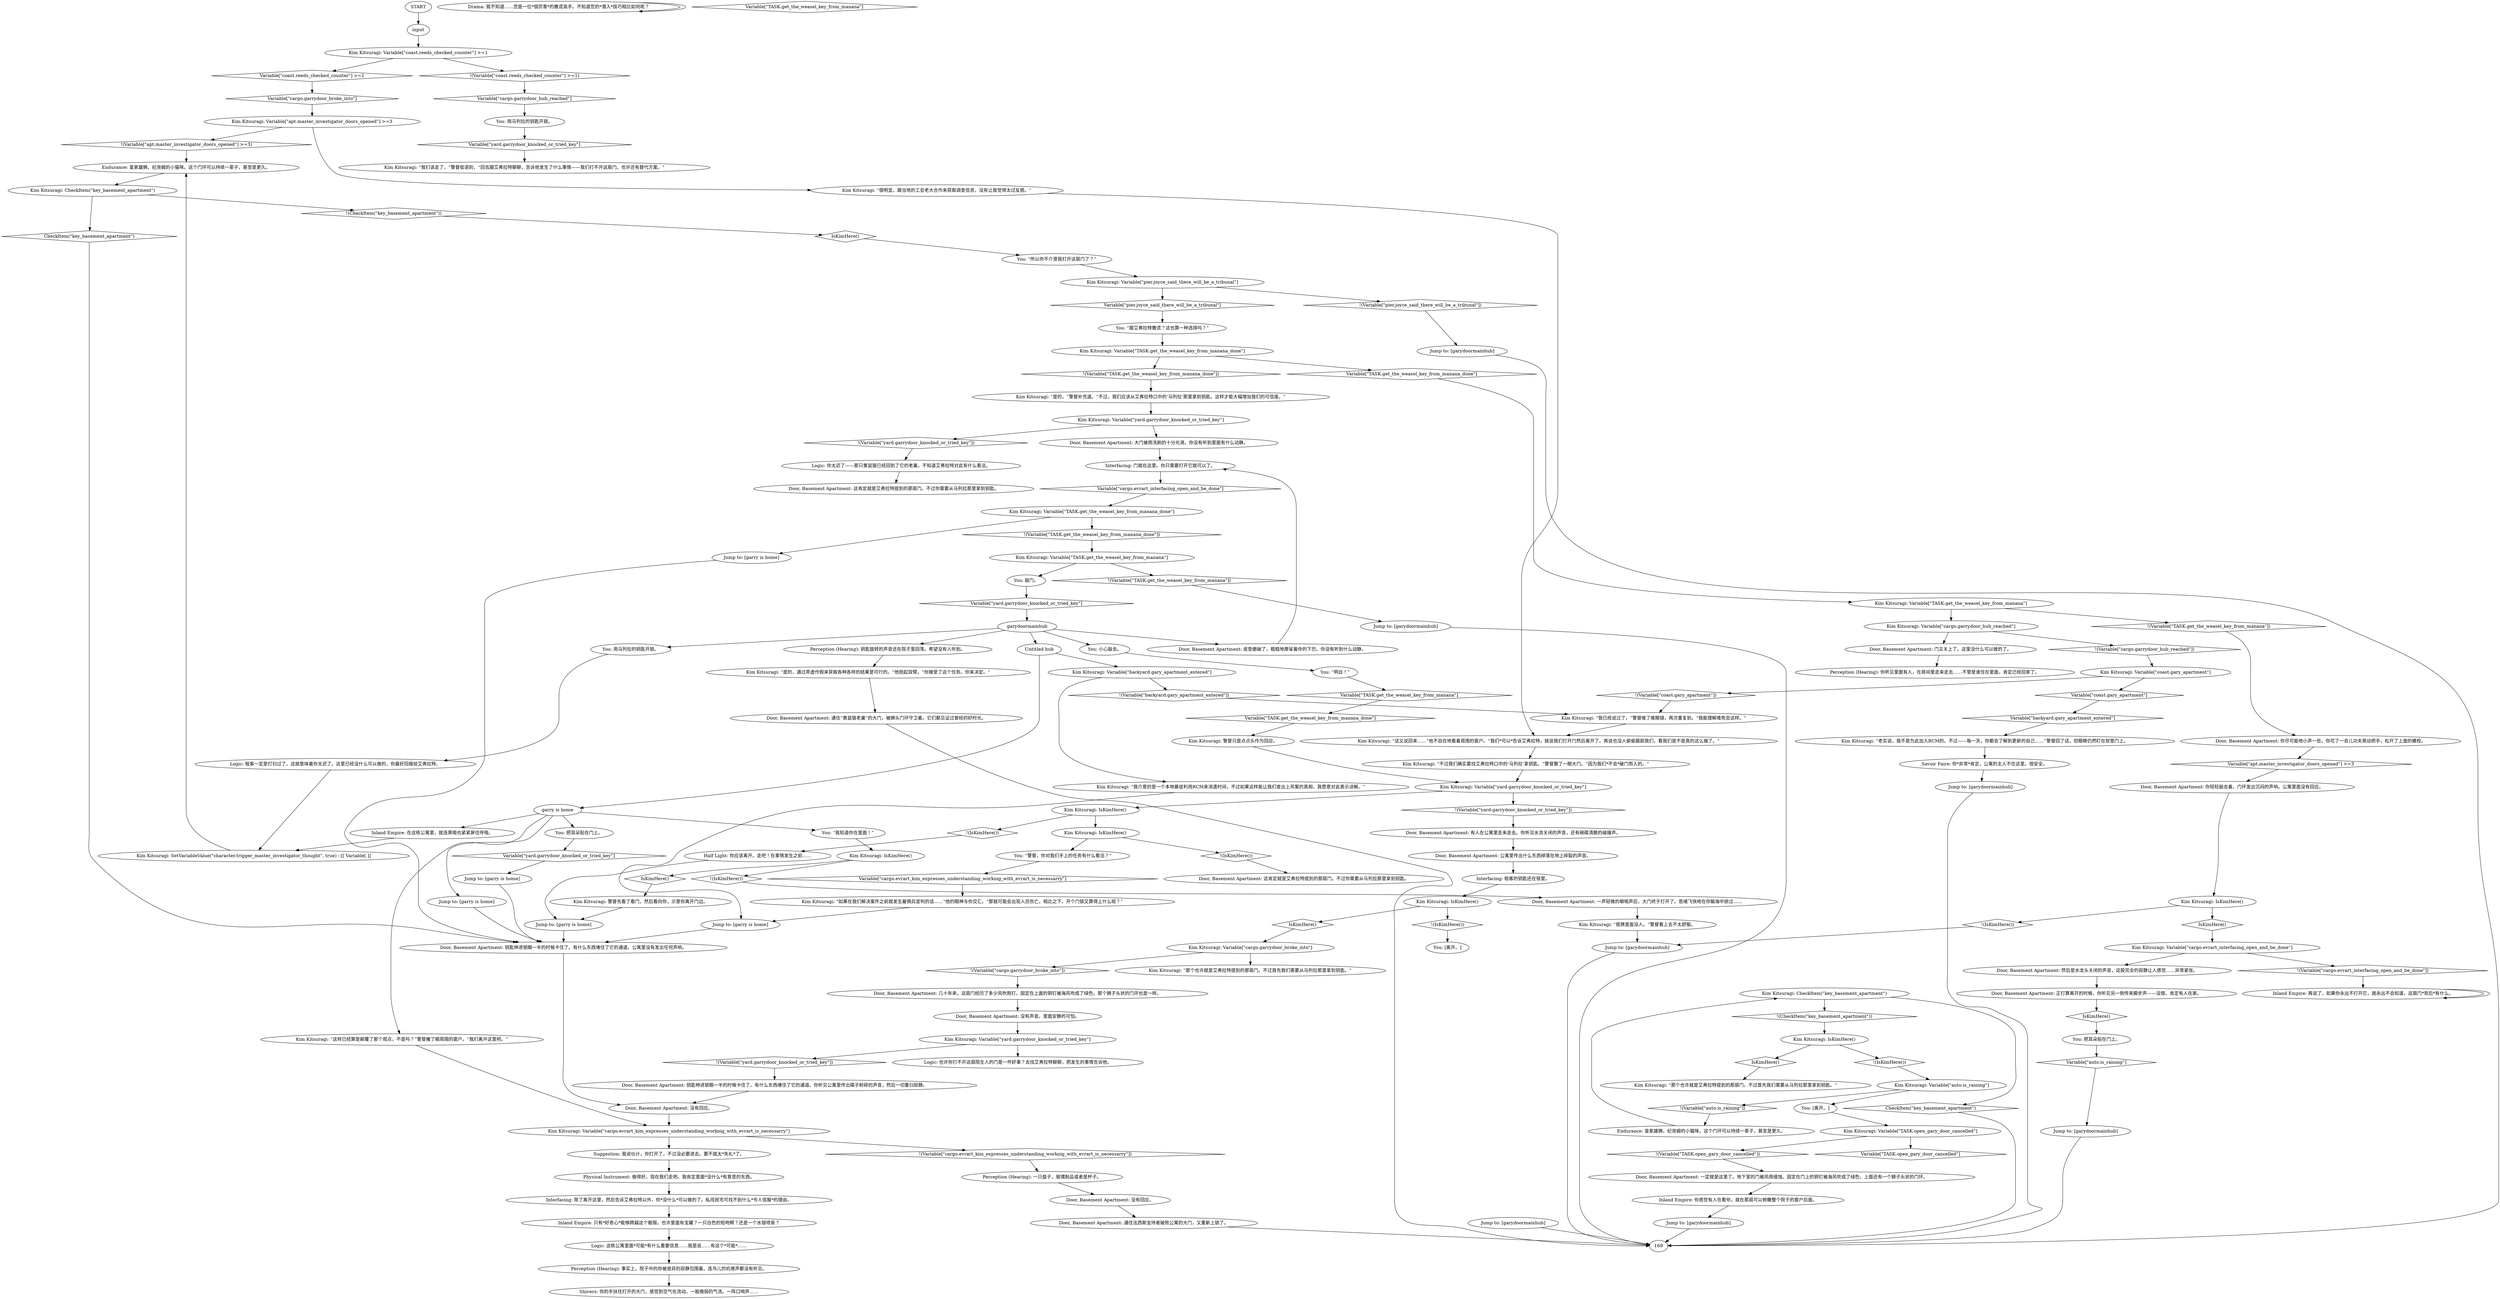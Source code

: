 # GARYS APARTMENT / DOOR
# You can open this door when you get the key from Manana.
# ==================================================
digraph G {
	  0 [label="START"];
	  1 [label="input"];
	  2 [label="Kim Kitsuragi: Variable[\"coast.reeds_checked_counter\"] >=1"];
	  3 [label="Variable[\"coast.reeds_checked_counter\"] >=1", shape=diamond];
	  4 [label="!(Variable[\"coast.reeds_checked_counter\"] >=1)", shape=diamond];
	  5 [label="Door, Basement Apartment: 有人在公寓里走来走去。你听见水流关闭的声音，还有碗碟清脆的碰撞声。"];
	  6 [label="Kim Kitsuragi: Variable[\"TASK.open_gary_door_cancelled\"]"];
	  7 [label="Variable[\"TASK.open_gary_door_cancelled\"]", shape=diamond];
	  8 [label="!(Variable[\"TASK.open_gary_door_cancelled\"])", shape=diamond];
	  9 [label="Jump to: [garydoormainhub]"];
	  10 [label="Logic: 这栋公寓里面*可能*有什么重要信息……我是说……有这个*可能*……"];
	  11 [label="Kim Kitsuragi: CheckItem(\"key_basement_apartment\")"];
	  12 [label="CheckItem(\"key_basement_apartment\")", shape=diamond];
	  13 [label="!(CheckItem(\"key_basement_apartment\"))", shape=diamond];
	  14 [label="Kim Kitsuragi: Variable[\"coast.gary_apartment\"]"];
	  15 [label="Variable[\"coast.gary_apartment\"]", shape=diamond];
	  16 [label="!(Variable[\"coast.gary_apartment\"])", shape=diamond];
	  17 [label="Physical Instrument: 做得好。现在我们走吧。我肯定里面*没什么*有意思的东西。"];
	  18 [label="Kim Kitsuragi: “是的，”警督补充道。“不过，我们应该从艾弗拉特口中的‘马列拉’那里拿到钥匙。这样才能大幅增加我们的可信度。”"];
	  19 [label="You: 把耳朵贴在门上。"];
	  20 [label="You: 用马列拉的钥匙开锁。"];
	  21 [label="Kim Kitsuragi: IsKimHere()"];
	  22 [label="IsKimHere()", shape=diamond];
	  23 [label="!(IsKimHere())", shape=diamond];
	  24 [label="Inland Empire: 只有*好奇心*能够跨越这个极限。也许里面有宝藏？一只白色的短吻鳄？还是一个水银喷泉？"];
	  25 [label="Kim Kitsuragi: 警督只是点点头作为回应。"];
	  26 [label="Kim Kitsuragi: Variable[\"TASK.get_the_weasel_key_from_manana_done\"]"];
	  27 [label="Variable[\"TASK.get_the_weasel_key_from_manana_done\"]", shape=diamond];
	  28 [label="!(Variable[\"TASK.get_the_weasel_key_from_manana_done\"])", shape=diamond];
	  29 [label="Door, Basement Apartment: 几十年来，这扇门经历了多少风吹雨打。固定在上面的铜钉被海风吹成了绿色，那个狮子头状的门环也是一样。"];
	  30 [label="Door, Basement Apartment: 钥匙伸进锁眼一半的时候卡住了。有什么东西堵住了它的通道。你听见公寓里传出碟子粉碎的声音，然后一切重归寂静。"];
	  31 [label="Kim Kitsuragi: IsKimHere()"];
	  32 [label="IsKimHere()", shape=diamond];
	  33 [label="!(IsKimHere())", shape=diamond];
	  34 [label="Kim Kitsuragi: IsKimHere()"];
	  35 [label="IsKimHere()", shape=diamond];
	  36 [label="!(IsKimHere())", shape=diamond];
	  37 [label="Perception (Hearing): 你听见里面有人，在房间里走来走去……不管是谁住在里面，肯定已经回家了。"];
	  38 [label="Kim Kitsuragi: “那个也许就是艾弗拉特提到的那扇门。不过首先我们需要从马列拉那里拿到钥匙。”"];
	  39 [label="Interfacing: 除了离开这里，然后告诉艾弗拉特以外，你*没什么*可以做的了。私闯民宅可找不到什么*令人信服*的理由。"];
	  40 [label="Jump to: [garydoormainhub]"];
	  41 [label="Kim Kitsuragi: IsKimHere()"];
	  42 [label="IsKimHere()", shape=diamond];
	  43 [label="!(IsKimHere())", shape=diamond];
	  44 [label="You: 小心敲击。"];
	  45 [label="Kim Kitsuragi: Variable[\"pier.joyce_said_there_will_be_a_tribunal\"]"];
	  46 [label="Variable[\"pier.joyce_said_there_will_be_a_tribunal\"]", shape=diamond];
	  47 [label="!(Variable[\"pier.joyce_said_there_will_be_a_tribunal\"])", shape=diamond];
	  48 [label="Kim Kitsuragi: CheckItem(\"key_basement_apartment\")"];
	  49 [label="CheckItem(\"key_basement_apartment\")", shape=diamond];
	  50 [label="!(CheckItem(\"key_basement_apartment\"))", shape=diamond];
	  51 [label="Door, Basement Apartment: 这肯定就是艾弗拉特提到的那扇门。不过你需要从马列拉那里拿到钥匙。"];
	  52 [label="Jump to: [garydoormainhub]"];
	  53 [label="Shivers: 你的手扶住打开的大门，感觉到空气在流动。一股微弱的气流。一阵口哨声……"];
	  54 [label="Perception (Hearing): 事实上，院子中的你被诡异的寂静包围着。连鸟儿的叽喳声都没有听见。"];
	  55 [label="Interfacing: 门就在这里。你只需要打开它就可以了。"];
	  56 [label="Door, Basement Apartment: 通往“黄鼠狼老巢”的大门，被狮头门环守卫着。它们都见证过曾经的好时光。"];
	  57 [label="You: 用马列拉的钥匙开锁。"];
	  58 [label="Jump to: [garry is home]"];
	  59 [label="Jump to: [garry is home]"];
	  60 [label="Door, Basement Apartment: 通往法西斯支持者破败公寓的大门，又重新上锁了。"];
	  61 [label="Kim Kitsuragi: “老实说，我不是为此加入RCM的。不过——每一天，你都会了解到更新的自己……”警督回了话，但眼睛仍然盯在软垫门上。"];
	  62 [label="Perception (Hearing): 一只盘子，玻璃制品或者是杯子。"];
	  63 [label="Interfacing: 租客的钥匙还在锁里。"];
	  64 [label="Door, Basement Apartment: 没有回应。"];
	  65 [label="Door, Basement Apartment: 一声轻微的噼啪声后，大门终于打开了。思绪飞快地在你脑海中掠过……"];
	  66 [label="Endurance: 皇家雄狮。纪尧姆的小猫咪。这个门环可以持续一辈子，甚至是更久。"];
	  67 [label="Door, Basement Apartment: 没有声音。里面安静的可怕。"];
	  68 [label="Jump to: [garry is home]"];
	  69 [label="Kim Kitsuragi: Variable[\"cargo.evrart_kim_expresses_understanding_worknig_with_evrart_is_necessarry\"]"];
	  70 [label="Variable[\"cargo.evrart_kim_expresses_understanding_worknig_with_evrart_is_necessarry\"]", shape=diamond];
	  71 [label="!(Variable[\"cargo.evrart_kim_expresses_understanding_worknig_with_evrart_is_necessarry\"])", shape=diamond];
	  72 [label="Suggestion: 我说伙计，你打开了，不过没必要进去。要不就太*失礼*了。"];
	  73 [label="Kim Kitsuragi: “是的，通过弄虚作假来获取各种各样的结果是可行的。”他抱起双臂。“你接受了这个任务。你来决定。”"];
	  74 [label="Kim Kitsuragi: Variable[\"TASK.get_the_weasel_key_from_manana\"]"];
	  75 [label="Variable[\"TASK.get_the_weasel_key_from_manana\"]", shape=diamond];
	  76 [label="!(Variable[\"TASK.get_the_weasel_key_from_manana\"])", shape=diamond];
	  77 [label="Kim Kitsuragi: Variable[\"cargo.garrydoor_hub_reached\"]"];
	  78 [label="Variable[\"cargo.garrydoor_hub_reached\"]", shape=diamond];
	  79 [label="!(Variable[\"cargo.garrydoor_hub_reached\"])", shape=diamond];
	  80 [label="Door, Basement Apartment: 门又关上了。这里没什么可以做的了。"];
	  81 [label="Kim Kitsuragi: Variable[\"apt.master_investigator_doors_opened\"] >=3"];
	  82 [label="Variable[\"apt.master_investigator_doors_opened\"] >=3", shape=diamond];
	  83 [label="!(Variable[\"apt.master_investigator_doors_opened\"] >=3)", shape=diamond];
	  84 [label="Kim Kitsuragi: “很明显，跟当地的工会老大合作来获取调查信息，没有让我觉得太过反感。”"];
	  85 [label="Savoir Faire: 你*非常*肯定，公寓的主人不在这里。很安全。"];
	  86 [label="Jump to: [garydoormainhub]"];
	  87 [label="Kim Kitsuragi: Variable[\"yard.garrydoor_knocked_or_tried_key\"]"];
	  88 [label="Variable[\"yard.garrydoor_knocked_or_tried_key\"]", shape=diamond];
	  89 [label="!(Variable[\"yard.garrydoor_knocked_or_tried_key\"])", shape=diamond];
	  90 [label="Door, Basement Apartment: 大门被雨洗刷的十分光滑。你没有听到里面有什么动静。"];
	  91 [label="Jump to: [garydoormainhub]"];
	  92 [label="Drama: 我不知道……您是一位*很厉害*的撒谎高手。不知道您的*潜入*技巧相比如何呢？"];
	  93 [label="Inland Empire: 再说了，如果你永远不打开它，就永远不会知道，这扇门*背后*有什么。"];
	  94 [label="Kim Kitsuragi: Variable[\"TASK.get_the_weasel_key_from_manana_done\"]"];
	  95 [label="Variable[\"TASK.get_the_weasel_key_from_manana_done\"]", shape=diamond];
	  96 [label="!(Variable[\"TASK.get_the_weasel_key_from_manana_done\"])", shape=diamond];
	  97 [label="Jump to: [garry is home]"];
	  98 [label="Door, Basement Apartment: 这肯定就是艾弗拉特提到的那扇门。不过你需要从马列拉那里拿到钥匙。"];
	  99 [label="Kim Kitsuragi: Variable[\"auto.is_raining\"]"];
	  100 [label="Variable[\"auto.is_raining\"]", shape=diamond];
	  101 [label="!(Variable[\"auto.is_raining\"])", shape=diamond];
	  102 [label="You: [离开。]"];
	  103 [label="You: “我知道你在里面！”"];
	  104 [label="Kim Kitsuragi: “这样已经算是颠覆了那个观点，不是吗？”警督撇了眼周围的窗户。“我们离开这里吧。”"];
	  105 [label="Kim Kitsuragi: 警督先看了看门，然后看向你，示意你离开门边。"];
	  106 [label="Kim Kitsuragi: Variable[\"cargo.garrydoor_broke_into\"]"];
	  107 [label="Variable[\"cargo.garrydoor_broke_into\"]", shape=diamond];
	  108 [label="!(Variable[\"cargo.garrydoor_broke_into\"])", shape=diamond];
	  109 [label="Kim Kitsuragi: “那个也许就是艾弗拉特提到的那扇门。不过首先我们需要从马列拉那里拿到钥匙。”"];
	  110 [label="You: “所以你不介意我打开这扇门了？”"];
	  111 [label="garry is home"];
	  112 [label="Door, Basement Apartment: 钥匙伸进锁眼一半的时候卡住了。有什么东西堵住了它的通道。公寓里没有发出任何声响。"];
	  113 [label="Kim Kitsuragi: “我们该走了，”警督低语到，“回去跟艾弗拉特聊聊，告诉他发生了什么事情——我们打不开这扇门。也许还有替代方案。”"];
	  114 [label="You: 把耳朵贴在门上。"];
	  115 [label="Door, Basement Apartment: 皮垫磨破了，粗糙地摩挲着你的下巴。你没有听到什么动静。"];
	  116 [label="Endurance: 皇家雄狮。纪尧姆的小猫咪。这个门环可以持续一辈子，甚至是更久。"];
	  117 [label="Inland Empire: 你感觉有人在看你，就在那扇可以俯瞰整个院子的窗户后面。"];
	  118 [label="Jump to: [garydoormainhub]"];
	  119 [label="Kim Kitsuragi: Variable[\"yard.garrydoor_knocked_or_tried_key\"]"];
	  120 [label="Variable[\"yard.garrydoor_knocked_or_tried_key\"]", shape=diamond];
	  121 [label="!(Variable[\"yard.garrydoor_knocked_or_tried_key\"])", shape=diamond];
	  122 [label="Kim Kitsuragi: IsKimHere()"];
	  123 [label="IsKimHere()", shape=diamond];
	  124 [label="!(IsKimHere())", shape=diamond];
	  125 [label="Kim Kitsuragi: IsKimHere()"];
	  126 [label="IsKimHere()", shape=diamond];
	  127 [label="!(IsKimHere())", shape=diamond];
	  128 [label="You: “警督，你对我们手上的任务有什么看法？”"];
	  129 [label="Untitled hub"];
	  130 [label="Kim Kitsuragi: “话又说回来……”他不自在地看着周围的窗户。“我们*可以*告诉艾弗拉特，就说我们打开门然后离开了。再说也没人偷偷跟踪我们，看我们是不是真的这么做了。”"];
	  131 [label="Jump to: [garry is home]"];
	  132 [label="Kim Kitsuragi: SetVariableValue(\"character.trigger_master_investigator_thought\", true) --[[ Variable[ ]]"];
	  133 [label="Door, Basement Apartment: 你轻轻敲击着。门环发出沉闷的声响。公寓里面没有回应。"];
	  134 [label="You: “明白！”"];
	  135 [label="Kim Kitsuragi: Variable[\"backyard.gary_apartment_entered\"]"];
	  136 [label="Variable[\"backyard.gary_apartment_entered\"]", shape=diamond];
	  137 [label="!(Variable[\"backyard.gary_apartment_entered\"])", shape=diamond];
	  138 [label="Kim Kitsuragi: “我介意的是一个本地暴徒利用RCM来消遣时间，不过如果这样能让我们查出上吊案的真相，我愿意对此表示谅解。”"];
	  139 [label="Jump to: [garydoormainhub]"];
	  140 [label="Door, Basement Apartment: 你尽可能地小声一些。你花了一会儿功夫晃动把手，松开了上面的螺栓。"];
	  141 [label="Logic: 租客一定是打扫过了。这就意味着你太迟了。这里已经没什么可以做的，你最好回报给艾弗拉特。"];
	  142 [label="Door, Basement Apartment: 公寓里传出什么东西掉落在地上碎裂的声音。"];
	  143 [label="Logic: 你太迟了——那只黄鼠狼已经回到了它的老巢。不知道艾弗拉特对此有什么看法。"];
	  144 [label="Door, Basement Apartment: 正打算离开的时候，你听见另一侧传来脚步声——没错，肯定有人在家。"];
	  145 [label="Door, Basement Apartment: 一定就是这里了。地下室的门被风雨侵蚀。固定在门上的铜钉被海风吹成了绿色，上面还有一个狮子头状的门环。"];
	  146 [label="Kim Kitsuragi: “我已经说过了，”警督推了推眼镜，再次重复到。“我能理解难免会这样。”"];
	  147 [label="Kim Kitsuragi: “如果在我们解决案件之前就发生雇佣兵宣判的话……”他的眼神与你交汇。“那就可能会出现人员伤亡。相比之下，开个门锁又算得上什么呢？”"];
	  148 [label="You: “跟艾弗拉特撒谎？这也算一种选择吗？”"];
	  149 [label="Kim Kitsuragi: “不过我们确实要找艾弗拉特口中的‘马列拉’拿钥匙。”警督瞥了一眼大门。“因为我们*不会*破门而入的。”"];
	  150 [label="Kim Kitsuragi: Variable[\"TASK.get_the_weasel_key_from_manana\"]"];
	  151 [label="Variable[\"TASK.get_the_weasel_key_from_manana\"]", shape=diamond];
	  152 [label="!(Variable[\"TASK.get_the_weasel_key_from_manana\"])", shape=diamond];
	  153 [label="You: 敲门。"];
	  154 [label="Inland Empire: 在这栋公寓里，就连黑暗也紧紧屏住呼吸。"];
	  155 [label="Kim Kitsuragi: Variable[\"yard.garrydoor_knocked_or_tried_key\"]"];
	  156 [label="Variable[\"yard.garrydoor_knocked_or_tried_key\"]", shape=diamond];
	  157 [label="!(Variable[\"yard.garrydoor_knocked_or_tried_key\"])", shape=diamond];
	  158 [label="Logic: 也许你打不开这扇陌生人的门是一件好事？去找艾弗拉特聊聊，把发生的事情告诉他。"];
	  159 [label="Half Light: 你应该离开。走吧！在事情发生之前……"];
	  160 [label="You: [离开。]"];
	  161 [label="Perception (Hearing): 钥匙旋转的声音还在院子里回荡。希望没有人听到。"];
	  162 [label="Kim Kitsuragi: “我猜里面没人。”警督看上去不太舒服。"];
	  163 [label="Kim Kitsuragi: Variable[\"cargo.evrart_interfacing_open_and_be_done\"]"];
	  164 [label="Variable[\"cargo.evrart_interfacing_open_and_be_done\"]", shape=diamond];
	  165 [label="!(Variable[\"cargo.evrart_interfacing_open_and_be_done\"])", shape=diamond];
	  166 [label="Door, Basement Apartment: 然后是水龙头关闭的声音，这股完全的寂静让人感觉……异常紧张。"];
	  167 [label="Door, Basement Apartment: 没有回应。"];
	  168 [label="garydoormainhub"];
	  0 -> 1
	  1 -> 2
	  2 -> 3
	  2 -> 4
	  3 -> 107
	  4 -> 78
	  5 -> 142
	  6 -> 8
	  6 -> 7
	  8 -> 145
	  9 -> 169
	  10 -> 54
	  11 -> 12
	  11 -> 13
	  12 -> 169
	  13 -> 41
	  14 -> 16
	  14 -> 15
	  15 -> 136
	  16 -> 146
	  17 -> 39
	  18 -> 87
	  19 -> 120
	  20 -> 141
	  21 -> 22
	  21 -> 23
	  22 -> 163
	  23 -> 118
	  24 -> 10
	  25 -> 119
	  26 -> 27
	  26 -> 28
	  27 -> 74
	  28 -> 18
	  29 -> 67
	  30 -> 64
	  31 -> 32
	  31 -> 33
	  32 -> 105
	  33 -> 65
	  34 -> 35
	  34 -> 36
	  35 -> 106
	  36 -> 160
	  39 -> 24
	  40 -> 169
	  41 -> 42
	  41 -> 43
	  42 -> 38
	  43 -> 99
	  44 -> 134
	  45 -> 46
	  45 -> 47
	  46 -> 148
	  47 -> 139
	  48 -> 49
	  48 -> 50
	  49 -> 112
	  50 -> 126
	  52 -> 169
	  54 -> 53
	  55 -> 164
	  56 -> 169
	  57 -> 156
	  58 -> 112
	  59 -> 112
	  60 -> 169
	  61 -> 85
	  62 -> 167
	  63 -> 34
	  64 -> 69
	  65 -> 162
	  66 -> 48
	  67 -> 155
	  68 -> 112
	  69 -> 72
	  69 -> 71
	  70 -> 147
	  71 -> 62
	  72 -> 17
	  73 -> 56
	  74 -> 76
	  74 -> 77
	  75 -> 95
	  76 -> 140
	  77 -> 80
	  77 -> 79
	  78 -> 57
	  79 -> 14
	  80 -> 37
	  81 -> 83
	  81 -> 84
	  82 -> 133
	  83 -> 66
	  84 -> 130
	  85 -> 9
	  86 -> 169
	  87 -> 89
	  87 -> 90
	  88 -> 168
	  89 -> 143
	  90 -> 55
	  91 -> 169
	  92 -> 92
	  93 -> 93
	  94 -> 96
	  94 -> 97
	  95 -> 25
	  96 -> 150
	  97 -> 112
	  99 -> 101
	  99 -> 102
	  100 -> 91
	  101 -> 116
	  102 -> 6
	  103 -> 31
	  104 -> 69
	  105 -> 59
	  106 -> 108
	  106 -> 109
	  107 -> 81
	  108 -> 29
	  110 -> 45
	  111 -> 58
	  111 -> 103
	  111 -> 104
	  111 -> 19
	  111 -> 154
	  112 -> 64
	  114 -> 100
	  115 -> 55
	  116 -> 11
	  117 -> 86
	  118 -> 169
	  119 -> 121
	  119 -> 122
	  120 -> 68
	  121 -> 5
	  122 -> 124
	  122 -> 125
	  123 -> 114
	  124 -> 159
	  125 -> 128
	  125 -> 127
	  126 -> 110
	  127 -> 51
	  128 -> 70
	  129 -> 135
	  129 -> 111
	  130 -> 149
	  131 -> 112
	  132 -> 66
	  133 -> 21
	  134 -> 75
	  135 -> 137
	  135 -> 138
	  136 -> 61
	  137 -> 146
	  138 -> 131
	  139 -> 169
	  140 -> 82
	  141 -> 132
	  142 -> 63
	  143 -> 98
	  144 -> 123
	  145 -> 117
	  146 -> 130
	  147 -> 131
	  148 -> 26
	  149 -> 119
	  150 -> 152
	  150 -> 153
	  152 -> 40
	  153 -> 88
	  154 -> 132
	  155 -> 157
	  155 -> 158
	  156 -> 113
	  157 -> 30
	  159 -> 59
	  161 -> 73
	  162 -> 118
	  163 -> 165
	  163 -> 166
	  164 -> 94
	  165 -> 93
	  166 -> 144
	  167 -> 60
	  168 -> 161
	  168 -> 129
	  168 -> 44
	  168 -> 115
	  168 -> 20
}

